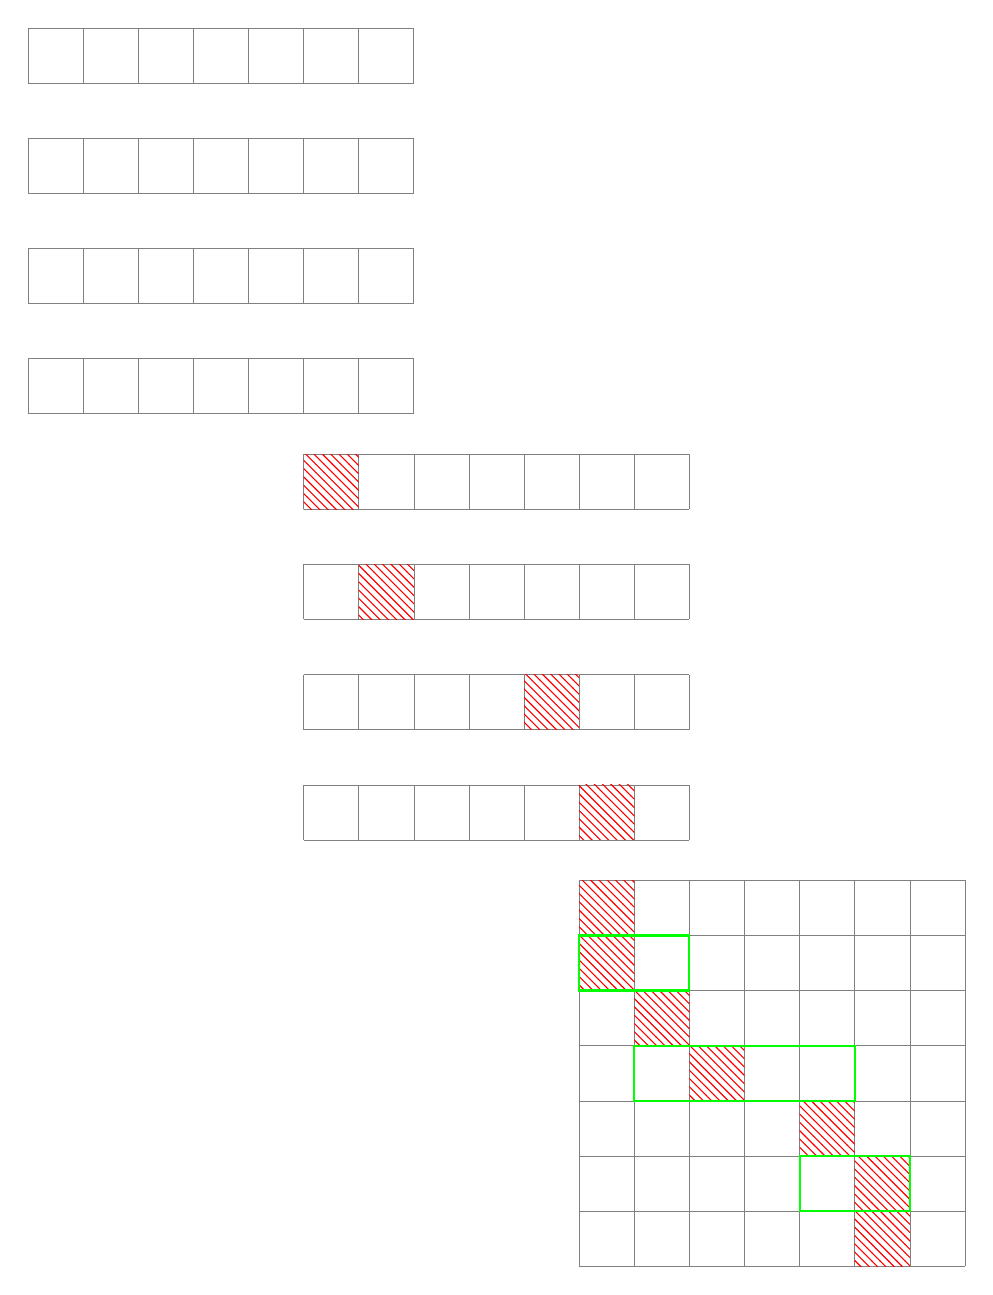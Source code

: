 \begin{tikzpicture}[scale=.7]\footnotesize

\begin{scope}[yscale=-1] % I'm flipping the y-axis because I'm working on grids
  % Step 1
  \pgfmathsetmacro{\p}{0} % initial x

  \foreach \i in {0,...,3} {
    \draw[step=1cm,gray,very thin] (\p,\i+\i) grid (\p+7,\i+\i+1); % grid
  }
\end{scope}

\begin{scope}[yscale=-1,yshift=220] % I'm flipping the y-axis because I'm working on grids
  % Step 2
  \pgfmathsetmacro{\p}{5}

  \foreach \i in {0,...,3} {
    \draw[step=1cm,gray,very thin] (\p,\i+\i) grid (\p+7,\i+\i+1); % grid
  }

  \fill[pattern=north west lines,pattern color=red] (\p,0) rectangle (\p+1,1);
  \fill[pattern=north west lines,pattern color=red] (\p+1,2) rectangle (\p+2,3);
  \fill[pattern=north west lines,pattern color=red] (\p+4,4) rectangle (\p+5,5);
  \fill[pattern=north west lines,pattern color=red] (\p+5,6) rectangle (\p+6,7);
\end{scope}

\begin{scope}[yscale=-1,yshift=440] % I'm flipping the y-axis because I'm working on grids
  % Step 3
  \pgfmathsetmacro{\p}{10}

  \draw[step=1cm,gray,very thin] (\p,0) grid (\p+7,7);

  \fill[pattern=north west lines,pattern color=red] (\p,0) rectangle (\p+1,1);
  \fill[pattern=north west lines,pattern color=red] (\p,1) rectangle (\p+1,2);
  \fill[pattern=north west lines,pattern color=red] (\p+1,2) rectangle (\p+2,3);
  \fill[pattern=north west lines,pattern color=red] (\p+2,3) rectangle (\p+3,4);
  \fill[pattern=north west lines,pattern color=red] (\p+4,4) rectangle (\p+5,5);
  \fill[pattern=north west lines,pattern color=red] (\p+5,5) rectangle (\p+6,6);
  \fill[pattern=north west lines,pattern color=red] (\p+5,6) rectangle (\p+6,7);

  \draw[color=green,thick] (\p,1) rectangle (\p+2,2);
  \draw[color=green,thick] (\p+1,3) rectangle (\p+5,4);
  \draw[color=green,thick] (\p+4,5) rectangle (\p+6,6);
\end{scope}

\end{tikzpicture}

